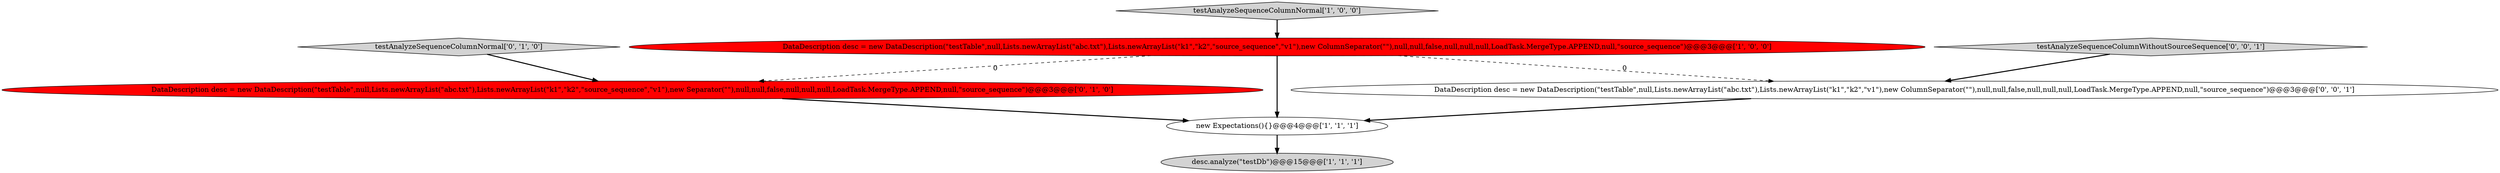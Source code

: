 digraph {
2 [style = filled, label = "DataDescription desc = new DataDescription(\"testTable\",null,Lists.newArrayList(\"abc.txt\"),Lists.newArrayList(\"k1\",\"k2\",\"source_sequence\",\"v1\"),new ColumnSeparator(\"\"),null,null,false,null,null,null,LoadTask.MergeType.APPEND,null,\"source_sequence\")@@@3@@@['1', '0', '0']", fillcolor = red, shape = ellipse image = "AAA1AAABBB1BBB"];
7 [style = filled, label = "testAnalyzeSequenceColumnWithoutSourceSequence['0', '0', '1']", fillcolor = lightgray, shape = diamond image = "AAA0AAABBB3BBB"];
3 [style = filled, label = "new Expectations(){}@@@4@@@['1', '1', '1']", fillcolor = white, shape = ellipse image = "AAA0AAABBB1BBB"];
0 [style = filled, label = "desc.analyze(\"testDb\")@@@15@@@['1', '1', '1']", fillcolor = lightgray, shape = ellipse image = "AAA0AAABBB1BBB"];
4 [style = filled, label = "testAnalyzeSequenceColumnNormal['0', '1', '0']", fillcolor = lightgray, shape = diamond image = "AAA0AAABBB2BBB"];
5 [style = filled, label = "DataDescription desc = new DataDescription(\"testTable\",null,Lists.newArrayList(\"abc.txt\"),Lists.newArrayList(\"k1\",\"k2\",\"source_sequence\",\"v1\"),new Separator(\"\"),null,null,false,null,null,null,LoadTask.MergeType.APPEND,null,\"source_sequence\")@@@3@@@['0', '1', '0']", fillcolor = red, shape = ellipse image = "AAA1AAABBB2BBB"];
6 [style = filled, label = "DataDescription desc = new DataDescription(\"testTable\",null,Lists.newArrayList(\"abc.txt\"),Lists.newArrayList(\"k1\",\"k2\",\"v1\"),new ColumnSeparator(\"\"),null,null,false,null,null,null,LoadTask.MergeType.APPEND,null,\"source_sequence\")@@@3@@@['0', '0', '1']", fillcolor = white, shape = ellipse image = "AAA0AAABBB3BBB"];
1 [style = filled, label = "testAnalyzeSequenceColumnNormal['1', '0', '0']", fillcolor = lightgray, shape = diamond image = "AAA0AAABBB1BBB"];
5->3 [style = bold, label=""];
6->3 [style = bold, label=""];
2->5 [style = dashed, label="0"];
1->2 [style = bold, label=""];
7->6 [style = bold, label=""];
4->5 [style = bold, label=""];
3->0 [style = bold, label=""];
2->3 [style = bold, label=""];
2->6 [style = dashed, label="0"];
}

